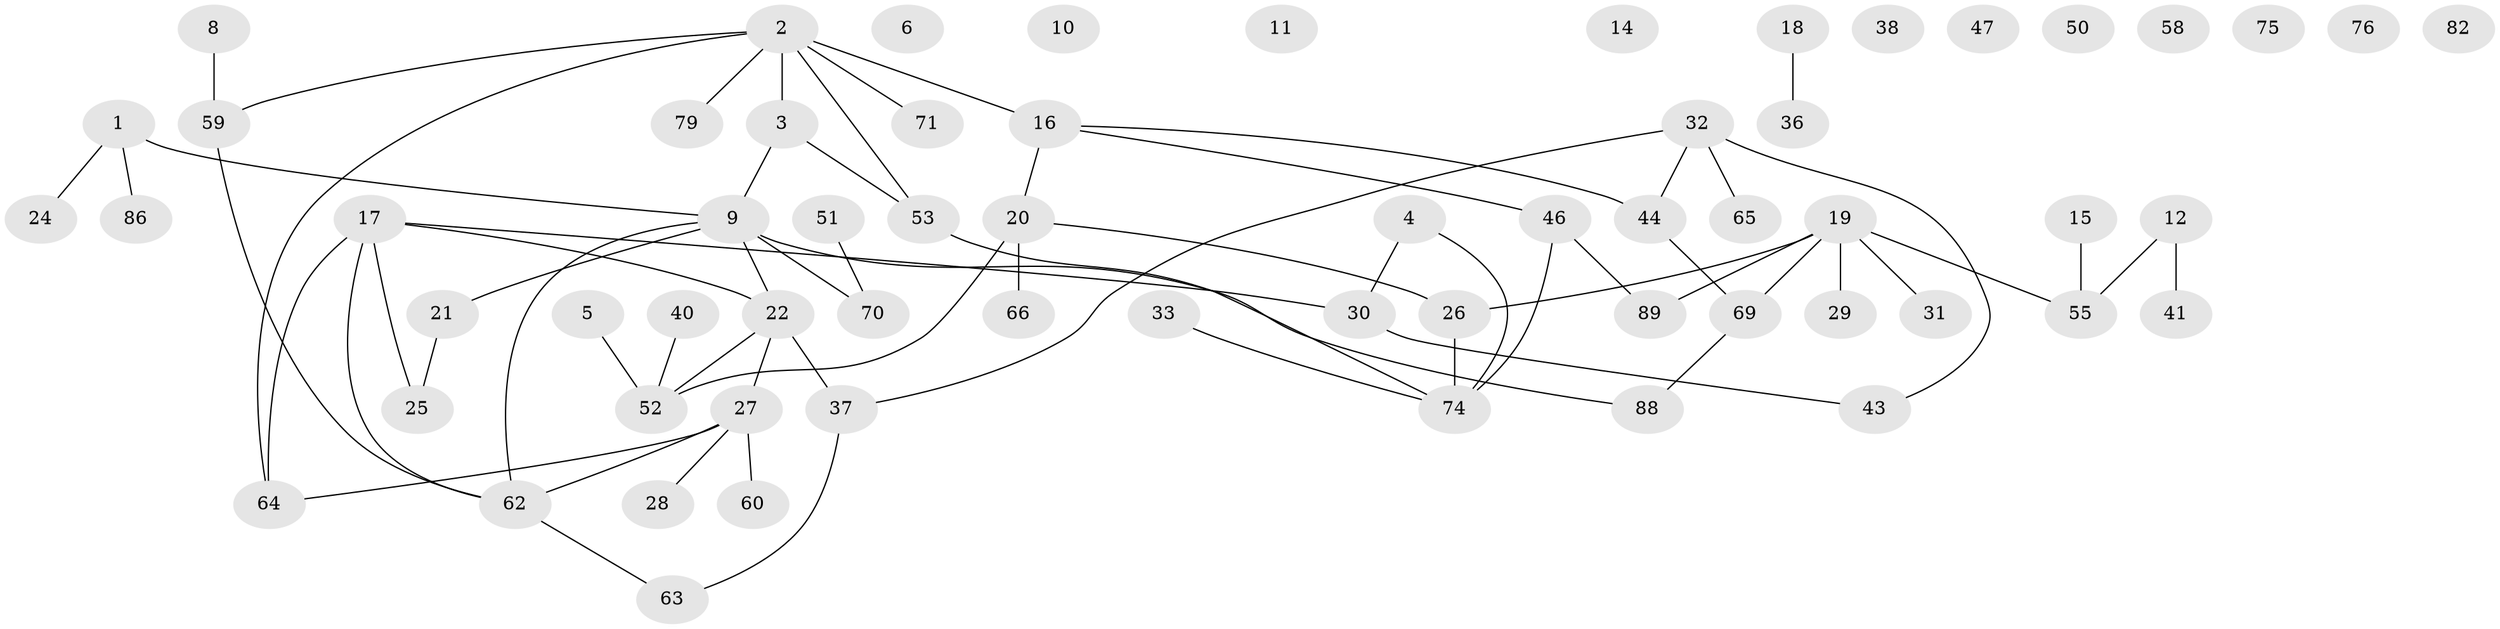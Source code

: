 // original degree distribution, {2: 0.2808988764044944, 5: 0.0449438202247191, 4: 0.12359550561797752, 1: 0.25842696629213485, 0: 0.12359550561797752, 3: 0.15730337078651685, 7: 0.011235955056179775}
// Generated by graph-tools (version 1.1) at 2025/41/03/06/25 10:41:20]
// undirected, 63 vertices, 67 edges
graph export_dot {
graph [start="1"]
  node [color=gray90,style=filled];
  1 [super="+7"];
  2 [super="+48"];
  3 [super="+45"];
  4;
  5 [super="+13"];
  6;
  8;
  9 [super="+85"];
  10;
  11;
  12 [super="+57"];
  14;
  15 [super="+61"];
  16 [super="+72"];
  17 [super="+34"];
  18 [super="+77"];
  19 [super="+23"];
  20 [super="+42"];
  21 [super="+39"];
  22 [super="+84"];
  24;
  25;
  26;
  27 [super="+78"];
  28;
  29;
  30 [super="+35"];
  31;
  32 [super="+54"];
  33;
  36;
  37;
  38;
  40;
  41;
  43;
  44;
  46 [super="+49"];
  47;
  50;
  51;
  52 [super="+81"];
  53 [super="+73"];
  55 [super="+56"];
  58;
  59;
  60 [super="+87"];
  62 [super="+67"];
  63;
  64 [super="+68"];
  65;
  66;
  69 [super="+80"];
  70;
  71;
  74 [super="+83"];
  75;
  76;
  79;
  82;
  86;
  88;
  89;
  1 -- 86;
  1 -- 24;
  1 -- 9;
  2 -- 64;
  2 -- 71;
  2 -- 79;
  2 -- 59;
  2 -- 3;
  2 -- 53;
  2 -- 16;
  3 -- 9;
  3 -- 53;
  4 -- 30;
  4 -- 74;
  5 -- 52;
  8 -- 59;
  9 -- 70;
  9 -- 21;
  9 -- 88;
  9 -- 22;
  9 -- 62;
  12 -- 41;
  12 -- 55;
  15 -- 55;
  16 -- 44;
  16 -- 46;
  16 -- 20;
  17 -- 22;
  17 -- 25;
  17 -- 62;
  17 -- 30;
  17 -- 64;
  18 -- 36;
  19 -- 26;
  19 -- 31;
  19 -- 89;
  19 -- 29;
  19 -- 69;
  19 -- 55;
  20 -- 52;
  20 -- 26;
  20 -- 66;
  21 -- 25;
  22 -- 37;
  22 -- 52;
  22 -- 27;
  26 -- 74;
  27 -- 60;
  27 -- 62;
  27 -- 64;
  27 -- 28;
  30 -- 43;
  32 -- 37;
  32 -- 65;
  32 -- 43;
  32 -- 44;
  33 -- 74;
  37 -- 63;
  40 -- 52;
  44 -- 69;
  46 -- 74;
  46 -- 89;
  51 -- 70;
  53 -- 74;
  59 -- 62;
  62 -- 63;
  69 -- 88;
}
